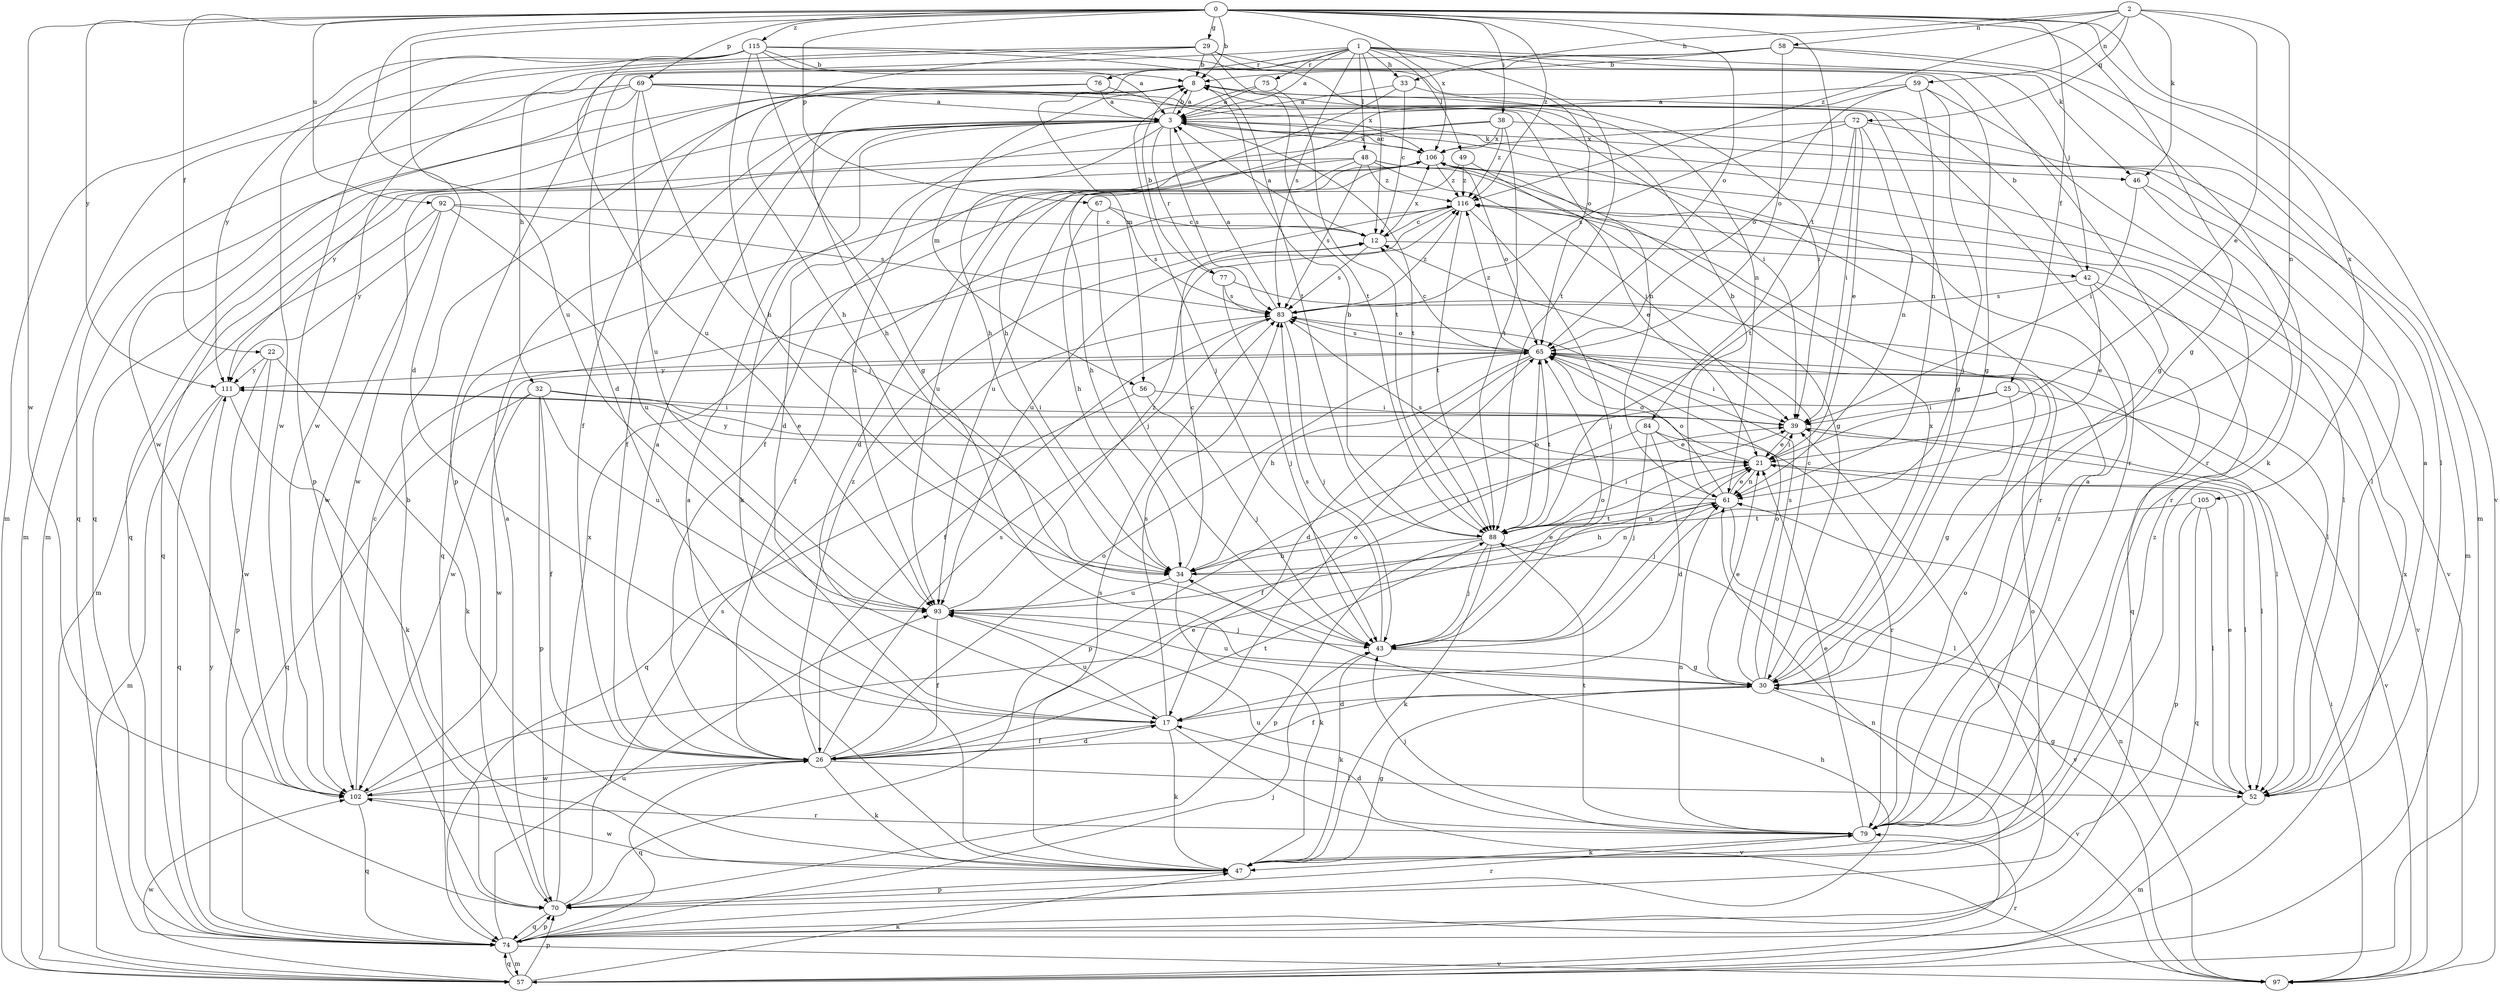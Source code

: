 strict digraph  {
0;
1;
2;
3;
8;
12;
17;
21;
22;
25;
26;
29;
30;
32;
33;
34;
38;
39;
42;
43;
46;
47;
48;
49;
52;
56;
57;
58;
59;
61;
65;
67;
69;
70;
72;
74;
75;
76;
77;
79;
83;
84;
88;
92;
93;
97;
102;
105;
106;
111;
115;
116;
0 -> 8  [label=b];
0 -> 17  [label=d];
0 -> 22  [label=f];
0 -> 25  [label=f];
0 -> 29  [label=g];
0 -> 30  [label=g];
0 -> 38  [label=i];
0 -> 65  [label=o];
0 -> 67  [label=p];
0 -> 69  [label=p];
0 -> 84  [label=t];
0 -> 92  [label=u];
0 -> 93  [label=u];
0 -> 97  [label=v];
0 -> 102  [label=w];
0 -> 105  [label=x];
0 -> 106  [label=x];
0 -> 111  [label=y];
0 -> 115  [label=z];
0 -> 116  [label=z];
1 -> 3  [label=a];
1 -> 12  [label=c];
1 -> 30  [label=g];
1 -> 32  [label=h];
1 -> 33  [label=h];
1 -> 42  [label=j];
1 -> 46  [label=k];
1 -> 48  [label=l];
1 -> 49  [label=l];
1 -> 56  [label=m];
1 -> 75  [label=r];
1 -> 76  [label=r];
1 -> 83  [label=s];
1 -> 88  [label=t];
2 -> 21  [label=e];
2 -> 33  [label=h];
2 -> 46  [label=k];
2 -> 58  [label=n];
2 -> 59  [label=n];
2 -> 61  [label=n];
2 -> 72  [label=q];
2 -> 116  [label=z];
3 -> 8  [label=b];
3 -> 17  [label=d];
3 -> 26  [label=f];
3 -> 46  [label=k];
3 -> 47  [label=k];
3 -> 74  [label=q];
3 -> 77  [label=r];
3 -> 83  [label=s];
3 -> 88  [label=t];
3 -> 93  [label=u];
3 -> 106  [label=x];
8 -> 3  [label=a];
8 -> 30  [label=g];
8 -> 34  [label=h];
8 -> 56  [label=m];
8 -> 57  [label=m];
8 -> 79  [label=r];
12 -> 3  [label=a];
12 -> 42  [label=j];
12 -> 83  [label=s];
12 -> 106  [label=x];
17 -> 26  [label=f];
17 -> 47  [label=k];
17 -> 65  [label=o];
17 -> 83  [label=s];
17 -> 93  [label=u];
17 -> 97  [label=v];
21 -> 39  [label=i];
21 -> 43  [label=j];
21 -> 52  [label=l];
21 -> 61  [label=n];
21 -> 65  [label=o];
21 -> 111  [label=y];
22 -> 47  [label=k];
22 -> 70  [label=p];
22 -> 102  [label=w];
22 -> 111  [label=y];
25 -> 30  [label=g];
25 -> 39  [label=i];
25 -> 70  [label=p];
25 -> 97  [label=v];
26 -> 3  [label=a];
26 -> 17  [label=d];
26 -> 47  [label=k];
26 -> 52  [label=l];
26 -> 65  [label=o];
26 -> 74  [label=q];
26 -> 83  [label=s];
26 -> 88  [label=t];
26 -> 102  [label=w];
26 -> 116  [label=z];
29 -> 8  [label=b];
29 -> 30  [label=g];
29 -> 34  [label=h];
29 -> 65  [label=o];
29 -> 88  [label=t];
29 -> 102  [label=w];
29 -> 111  [label=y];
30 -> 12  [label=c];
30 -> 17  [label=d];
30 -> 21  [label=e];
30 -> 26  [label=f];
30 -> 65  [label=o];
30 -> 83  [label=s];
30 -> 93  [label=u];
30 -> 97  [label=v];
30 -> 106  [label=x];
32 -> 21  [label=e];
32 -> 26  [label=f];
32 -> 39  [label=i];
32 -> 70  [label=p];
32 -> 74  [label=q];
32 -> 93  [label=u];
32 -> 102  [label=w];
33 -> 3  [label=a];
33 -> 12  [label=c];
33 -> 34  [label=h];
33 -> 39  [label=i];
34 -> 12  [label=c];
34 -> 39  [label=i];
34 -> 47  [label=k];
34 -> 61  [label=n];
34 -> 93  [label=u];
38 -> 26  [label=f];
38 -> 57  [label=m];
38 -> 88  [label=t];
38 -> 106  [label=x];
38 -> 111  [label=y];
38 -> 116  [label=z];
39 -> 21  [label=e];
39 -> 52  [label=l];
42 -> 8  [label=b];
42 -> 21  [label=e];
42 -> 74  [label=q];
42 -> 83  [label=s];
42 -> 97  [label=v];
43 -> 30  [label=g];
43 -> 47  [label=k];
43 -> 65  [label=o];
43 -> 83  [label=s];
46 -> 39  [label=i];
46 -> 52  [label=l];
46 -> 79  [label=r];
47 -> 3  [label=a];
47 -> 30  [label=g];
47 -> 65  [label=o];
47 -> 70  [label=p];
47 -> 83  [label=s];
47 -> 102  [label=w];
47 -> 116  [label=z];
48 -> 17  [label=d];
48 -> 30  [label=g];
48 -> 39  [label=i];
48 -> 74  [label=q];
48 -> 79  [label=r];
48 -> 83  [label=s];
48 -> 93  [label=u];
48 -> 116  [label=z];
49 -> 21  [label=e];
49 -> 93  [label=u];
49 -> 116  [label=z];
52 -> 3  [label=a];
52 -> 21  [label=e];
52 -> 30  [label=g];
52 -> 57  [label=m];
56 -> 39  [label=i];
56 -> 43  [label=j];
56 -> 74  [label=q];
57 -> 47  [label=k];
57 -> 70  [label=p];
57 -> 74  [label=q];
57 -> 79  [label=r];
57 -> 102  [label=w];
57 -> 106  [label=x];
58 -> 8  [label=b];
58 -> 17  [label=d];
58 -> 47  [label=k];
58 -> 57  [label=m];
58 -> 65  [label=o];
58 -> 70  [label=p];
59 -> 3  [label=a];
59 -> 34  [label=h];
59 -> 43  [label=j];
59 -> 61  [label=n];
59 -> 65  [label=o];
59 -> 79  [label=r];
61 -> 8  [label=b];
61 -> 21  [label=e];
61 -> 34  [label=h];
61 -> 52  [label=l];
61 -> 65  [label=o];
61 -> 83  [label=s];
61 -> 88  [label=t];
65 -> 12  [label=c];
65 -> 17  [label=d];
65 -> 34  [label=h];
65 -> 39  [label=i];
65 -> 52  [label=l];
65 -> 83  [label=s];
65 -> 88  [label=t];
65 -> 102  [label=w];
65 -> 111  [label=y];
65 -> 116  [label=z];
67 -> 12  [label=c];
67 -> 34  [label=h];
67 -> 43  [label=j];
67 -> 83  [label=s];
69 -> 3  [label=a];
69 -> 39  [label=i];
69 -> 43  [label=j];
69 -> 57  [label=m];
69 -> 61  [label=n];
69 -> 74  [label=q];
69 -> 93  [label=u];
69 -> 102  [label=w];
70 -> 3  [label=a];
70 -> 8  [label=b];
70 -> 74  [label=q];
70 -> 79  [label=r];
70 -> 83  [label=s];
70 -> 106  [label=x];
72 -> 21  [label=e];
72 -> 39  [label=i];
72 -> 52  [label=l];
72 -> 61  [label=n];
72 -> 83  [label=s];
72 -> 88  [label=t];
72 -> 106  [label=x];
74 -> 34  [label=h];
74 -> 39  [label=i];
74 -> 43  [label=j];
74 -> 57  [label=m];
74 -> 61  [label=n];
74 -> 70  [label=p];
74 -> 93  [label=u];
74 -> 97  [label=v];
74 -> 111  [label=y];
75 -> 3  [label=a];
75 -> 43  [label=j];
75 -> 88  [label=t];
76 -> 3  [label=a];
76 -> 26  [label=f];
76 -> 74  [label=q];
76 -> 106  [label=x];
77 -> 8  [label=b];
77 -> 43  [label=j];
77 -> 52  [label=l];
77 -> 83  [label=s];
79 -> 3  [label=a];
79 -> 17  [label=d];
79 -> 21  [label=e];
79 -> 43  [label=j];
79 -> 47  [label=k];
79 -> 61  [label=n];
79 -> 65  [label=o];
79 -> 88  [label=t];
79 -> 93  [label=u];
79 -> 116  [label=z];
83 -> 3  [label=a];
83 -> 26  [label=f];
83 -> 43  [label=j];
83 -> 65  [label=o];
83 -> 116  [label=z];
84 -> 17  [label=d];
84 -> 21  [label=e];
84 -> 26  [label=f];
84 -> 43  [label=j];
84 -> 79  [label=r];
88 -> 8  [label=b];
88 -> 34  [label=h];
88 -> 39  [label=i];
88 -> 43  [label=j];
88 -> 47  [label=k];
88 -> 61  [label=n];
88 -> 65  [label=o];
88 -> 70  [label=p];
88 -> 97  [label=v];
92 -> 12  [label=c];
92 -> 57  [label=m];
92 -> 83  [label=s];
92 -> 93  [label=u];
92 -> 102  [label=w];
92 -> 111  [label=y];
93 -> 21  [label=e];
93 -> 26  [label=f];
93 -> 43  [label=j];
93 -> 116  [label=z];
97 -> 39  [label=i];
97 -> 61  [label=n];
102 -> 12  [label=c];
102 -> 21  [label=e];
102 -> 26  [label=f];
102 -> 74  [label=q];
102 -> 79  [label=r];
105 -> 52  [label=l];
105 -> 70  [label=p];
105 -> 74  [label=q];
105 -> 88  [label=t];
106 -> 3  [label=a];
106 -> 34  [label=h];
106 -> 65  [label=o];
106 -> 74  [label=q];
106 -> 97  [label=v];
106 -> 102  [label=w];
106 -> 116  [label=z];
111 -> 39  [label=i];
111 -> 47  [label=k];
111 -> 57  [label=m];
111 -> 74  [label=q];
115 -> 3  [label=a];
115 -> 8  [label=b];
115 -> 30  [label=g];
115 -> 34  [label=h];
115 -> 57  [label=m];
115 -> 61  [label=n];
115 -> 70  [label=p];
115 -> 88  [label=t];
115 -> 93  [label=u];
115 -> 102  [label=w];
116 -> 12  [label=c];
116 -> 26  [label=f];
116 -> 43  [label=j];
116 -> 52  [label=l];
116 -> 88  [label=t];
116 -> 93  [label=u];
}
